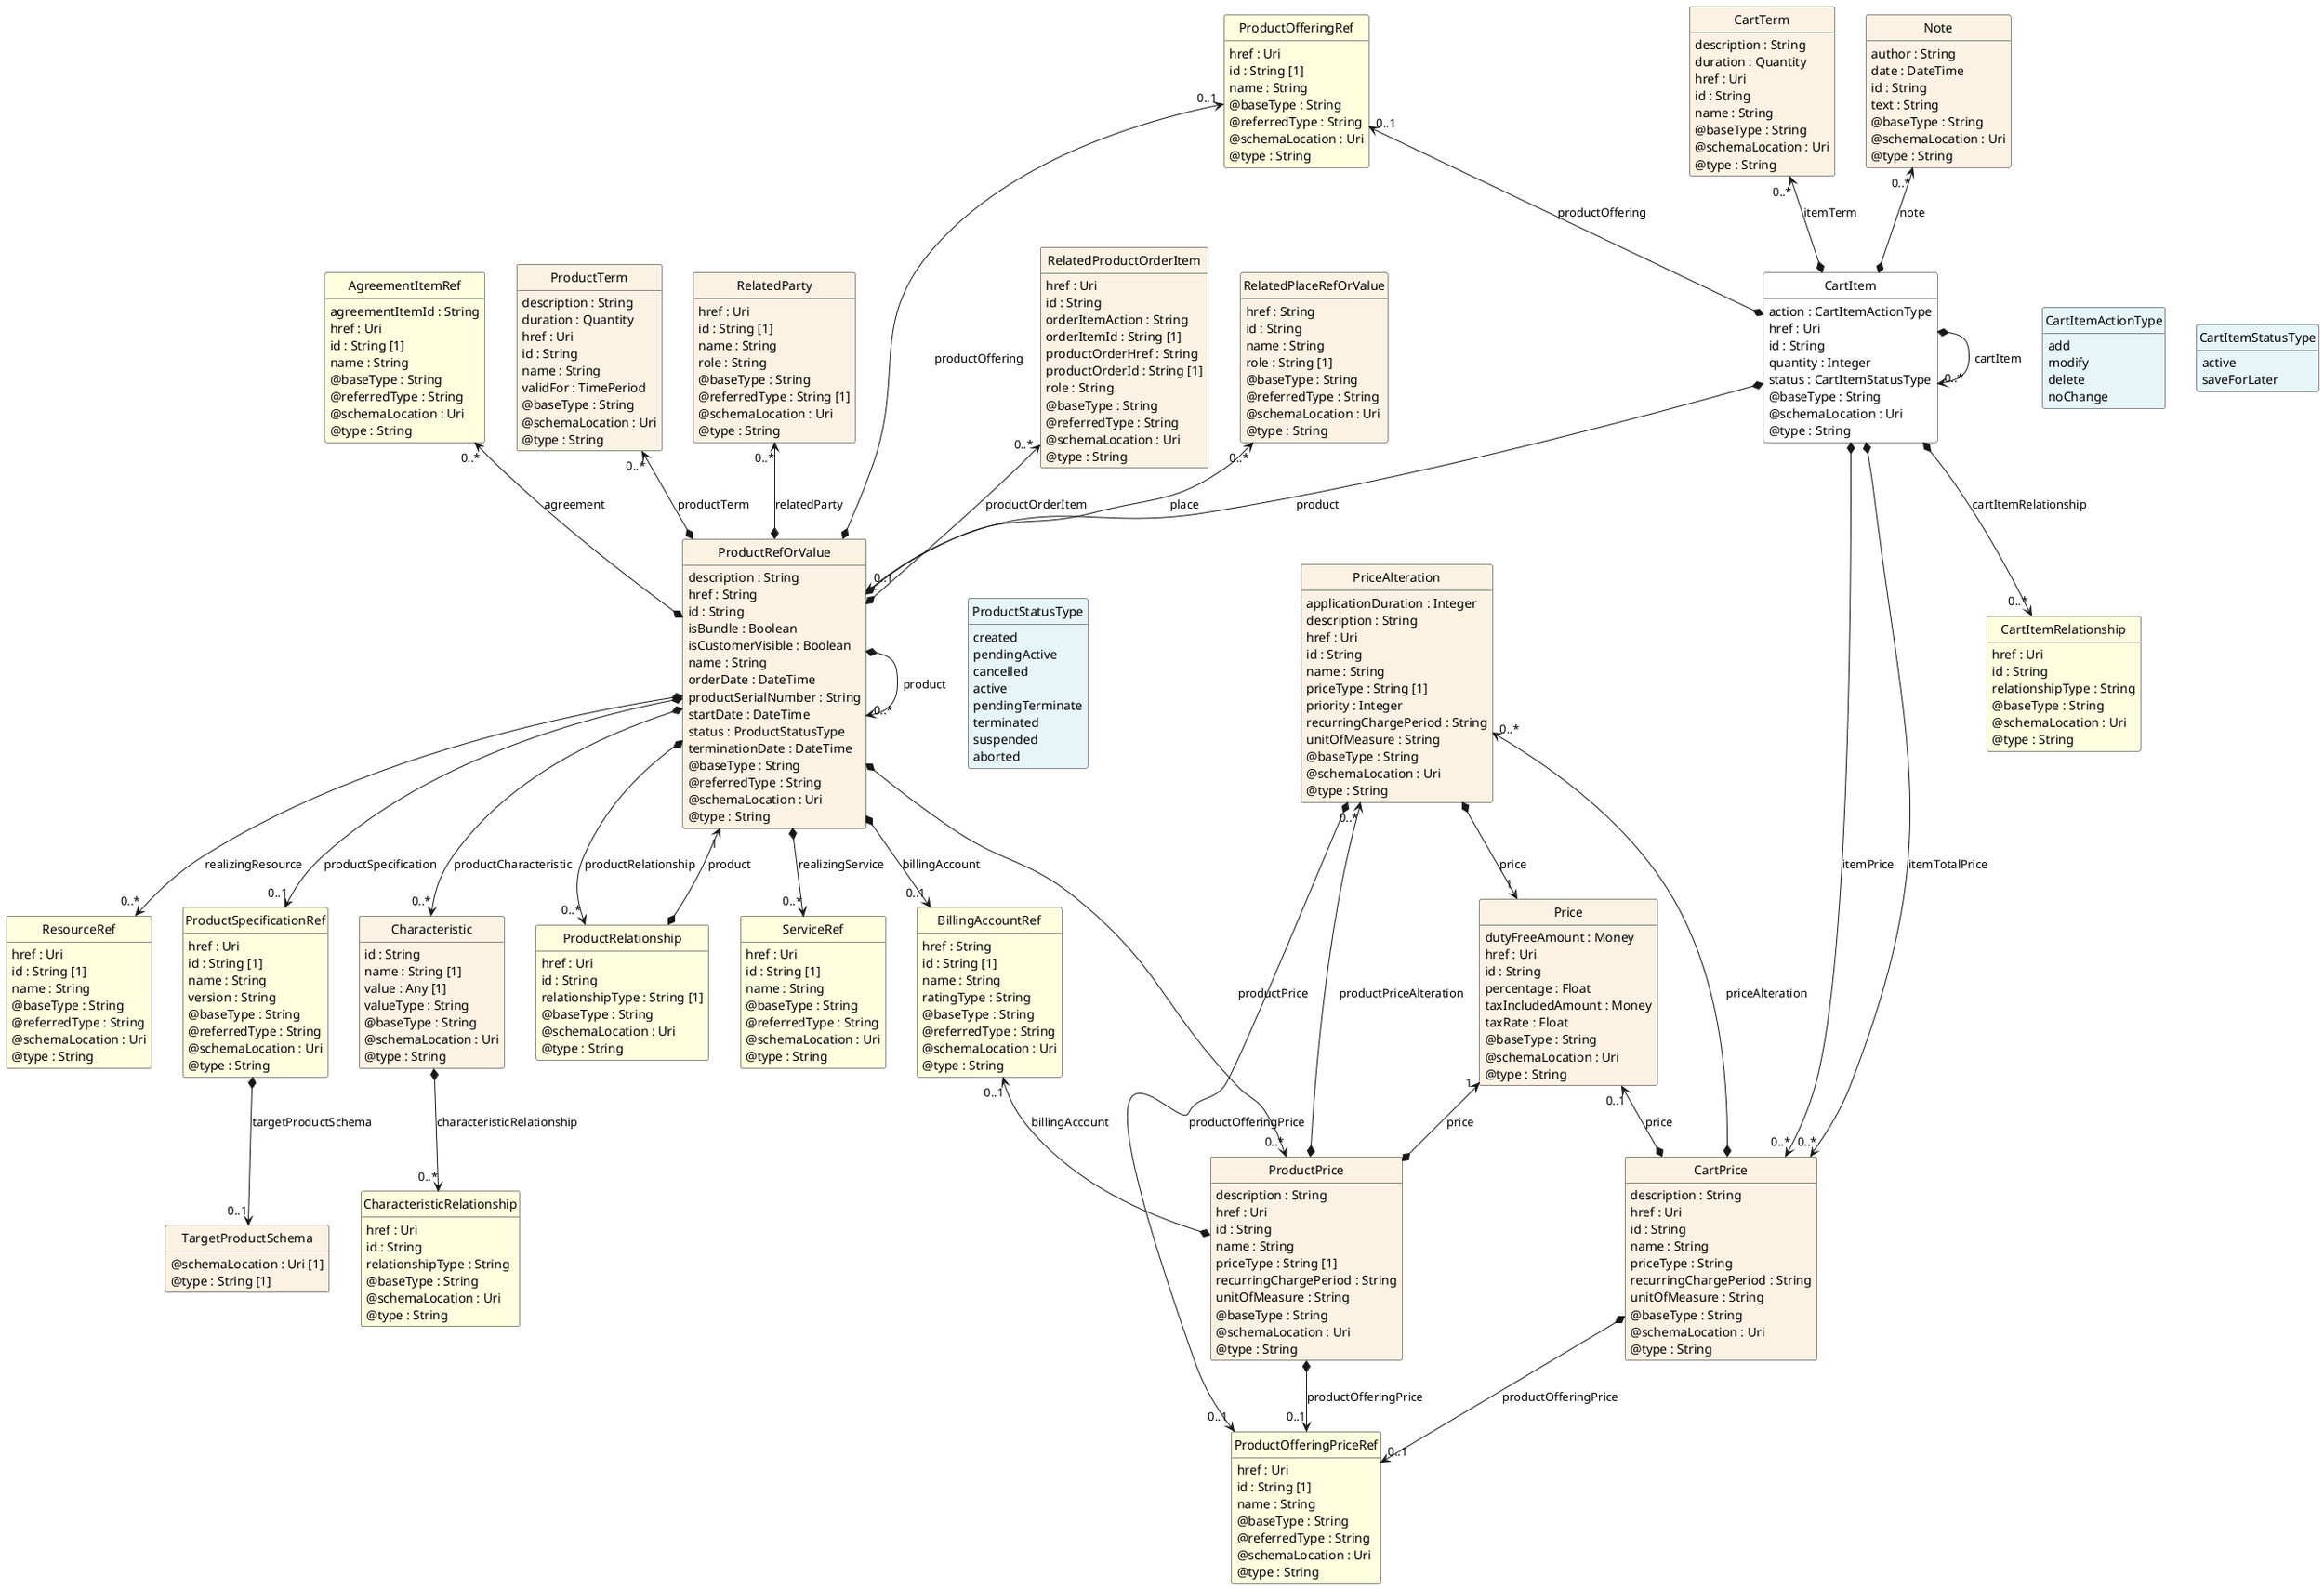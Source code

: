 @startuml
hide circle
hide methods
hide stereotype
show <<Enumeration>> stereotype
skinparam class {
   BackgroundColor<<Enumeration>> #E6F5F7
   BackgroundColor<<Ref>> #FFFFE0
   BackgroundColor<<Pivot>> #FFFFFFF
   BackgroundColor<<SimpleType>> #E2F0DA
   BackgroundColor #FCF2E3
}

class CartItem <<Pivot>> {
    action : CartItemActionType
    href : Uri
    id : String
    quantity : Integer
    status : CartItemStatusType
    @baseType : String
    @schemaLocation : Uri
    @type : String
}

class Note  {
    author : String
    date : DateTime
    id : String
    text : String
    @baseType : String
    @schemaLocation : Uri
    @type : String
}

class ProductRefOrValue  {
    description : String
    href : String
    id : String
    isBundle : Boolean
    isCustomerVisible : Boolean
    name : String
    orderDate : DateTime
    productSerialNumber : String
    startDate : DateTime
    status : ProductStatusType
    terminationDate : DateTime
    @baseType : String
    @referredType : String
    @schemaLocation : Uri
    @type : String
}

class ProductSpecificationRef  <<Ref>> {
    href : Uri
    id : String [1]
    name : String
    version : String
    @baseType : String
    @referredType : String
    @schemaLocation : Uri
    @type : String
}

class TargetProductSchema  {
    @schemaLocation : Uri [1]
    @type : String [1]
}

class Characteristic  {
    id : String
    name : String [1]
    value : Any [1]
    valueType : String
    @baseType : String
    @schemaLocation : Uri
    @type : String
}

class CharacteristicRelationship  <<Ref>> {
    href : Uri
    id : String
    relationshipType : String
    @baseType : String
    @schemaLocation : Uri
    @type : String
}

class BillingAccountRef  <<Ref>> {
    href : String
    id : String [1]
    name : String
    ratingType : String
    @baseType : String
    @referredType : String
    @schemaLocation : Uri
    @type : String
}

class RelatedProductOrderItem  {
    href : Uri
    id : String
    orderItemAction : String
    orderItemId : String [1]
    productOrderHref : String
    productOrderId : String [1]
    role : String
    @baseType : String
    @referredType : String
    @schemaLocation : Uri
    @type : String
}

class ServiceRef  <<Ref>> {
    href : Uri
    id : String [1]
    name : String
    @baseType : String
    @referredType : String
    @schemaLocation : Uri
    @type : String
}

class ResourceRef  <<Ref>> {
    href : Uri
    id : String [1]
    name : String
    @baseType : String
    @referredType : String
    @schemaLocation : Uri
    @type : String
}

class RelatedPlaceRefOrValue  {
    href : String
    id : String
    name : String
    role : String [1]
    @baseType : String
    @referredType : String
    @schemaLocation : Uri
    @type : String
}

class AgreementItemRef  <<Ref>> {
    agreementItemId : String
    href : Uri
    id : String [1]
    name : String
    @baseType : String
    @referredType : String
    @schemaLocation : Uri
    @type : String
}

class ProductOfferingRef  <<Ref>> {
    href : Uri
    id : String [1]
    name : String
    @baseType : String
    @referredType : String
    @schemaLocation : Uri
    @type : String
}

class ProductTerm  {
    description : String
    duration : Quantity
    href : Uri
    id : String
    name : String
    validFor : TimePeriod
    @baseType : String
    @schemaLocation : Uri
    @type : String
}

class RelatedParty  {
    href : Uri
    id : String [1]
    name : String
    role : String
    @baseType : String
    @referredType : String [1]
    @schemaLocation : Uri
    @type : String
}

class ProductRelationship  <<Ref>> {
    href : Uri
    id : String
    relationshipType : String [1]
    @baseType : String
    @schemaLocation : Uri
    @type : String
}

class ProductPrice  {
    description : String
    href : Uri
    id : String
    name : String
    priceType : String [1]
    recurringChargePeriod : String
    unitOfMeasure : String
    @baseType : String
    @schemaLocation : Uri
    @type : String
}

class ProductOfferingPriceRef  <<Ref>> {
    href : Uri
    id : String [1]
    name : String
    @baseType : String
    @referredType : String
    @schemaLocation : Uri
    @type : String
}

class Price  {
    dutyFreeAmount : Money
    href : Uri
    id : String
    percentage : Float
    taxIncludedAmount : Money
    taxRate : Float
    @baseType : String
    @schemaLocation : Uri
    @type : String
}

class PriceAlteration  {
    applicationDuration : Integer
    description : String
    href : Uri
    id : String
    name : String
    priceType : String [1]
    priority : Integer
    recurringChargePeriod : String
    unitOfMeasure : String
    @baseType : String
    @schemaLocation : Uri
    @type : String
}

class ProductStatusType <<Enumeration>> {
    created
    pendingActive
    cancelled
    active
    pendingTerminate
    terminated
    suspended
    aborted
}

class CartPrice  {
    description : String
    href : Uri
    id : String
    name : String
    priceType : String
    recurringChargePeriod : String
    unitOfMeasure : String
    @baseType : String
    @schemaLocation : Uri
    @type : String
}

class CartTerm  {
    description : String
    duration : Quantity
    href : Uri
    id : String
    name : String
    @baseType : String
    @schemaLocation : Uri
    @type : String
}

class CartItemActionType <<Enumeration>> {
    add
    modify
    delete
    noChange
}

class CartItemRelationship  <<Ref>> {
    href : Uri
    id : String
    relationshipType : String
    @baseType : String
    @schemaLocation : Uri
    @type : String
}

class CartItemStatusType <<Enumeration>> {
    active
    saveForLater
}

CartItem *-right-> "0..*" CartItem : cartItem

CartItem -right[hidden]-> CartItemActionType

CartItemActionType -right[hidden]-> CartItemStatusType

ProductOfferingRef "0..1" <--* CartItem : productOffering

CartItem *-->  "0..*" CartPrice : itemPrice

CartItem *-->  "0..*" CartPrice : itemTotalPrice

CartItem *-->  "0..1" ProductRefOrValue : product

ProductRefOrValue *-right-> "0..*" ProductRefOrValue : product

ProductOfferingRef "0..1" <--* ProductRefOrValue : productOffering

ProductRefOrValue *-->  "0..1" BillingAccountRef : billingAccount

ProductRefOrValue -right[hidden]-> ProductStatusType

ProductRefOrValue *-->  "0..*" ProductRelationship : productRelationship

ProductRefOrValue *-->  "0..*" ProductPrice : productPrice

PriceAlteration *-->  "0..1" ProductOfferingPriceRef : productOfferingPrice

PriceAlteration *-->  "1" Price : price

ProductRefOrValue "1" <--* ProductRelationship : product

BillingAccountRef "0..1" <--* ProductPrice : billingAccount

PriceAlteration "0..*" <--* ProductPrice : productPriceAlteration

Price "1" <--* ProductPrice : price

ProductPrice *-->  "0..1" ProductOfferingPriceRef : productOfferingPrice

PriceAlteration "0..*" <--* CartPrice : priceAlteration

CartPrice *-->  "0..1" ProductOfferingPriceRef : productOfferingPrice

Price "0..1" <--* CartPrice : price

RelatedPlaceRefOrValue "0..*" <--* ProductRefOrValue : place

AgreementItemRef "0..*" <--* ProductRefOrValue : agreement

ProductTerm "0..*" <--* ProductRefOrValue : productTerm

RelatedParty "0..*" <--* ProductRefOrValue : relatedParty

RelatedProductOrderItem "0..*" <--* ProductRefOrValue : productOrderItem

ProductRefOrValue *-->  "0..*" ResourceRef : realizingResource

ProductRefOrValue *-->  "0..*" ServiceRef : realizingService

ProductRefOrValue *-->  "0..*" Characteristic : productCharacteristic

ProductRefOrValue *-->  "0..1" ProductSpecificationRef : productSpecification

Note "0..*" <--* CartItem : note

CartTerm "0..*" <--* CartItem : itemTerm

CartItem *-->  "0..*" CartItemRelationship : cartItemRelationship

ProductSpecificationRef *-->  "0..1" TargetProductSchema : targetProductSchema

Characteristic *-->  "0..*" CharacteristicRelationship : characteristicRelationship

@enduml
